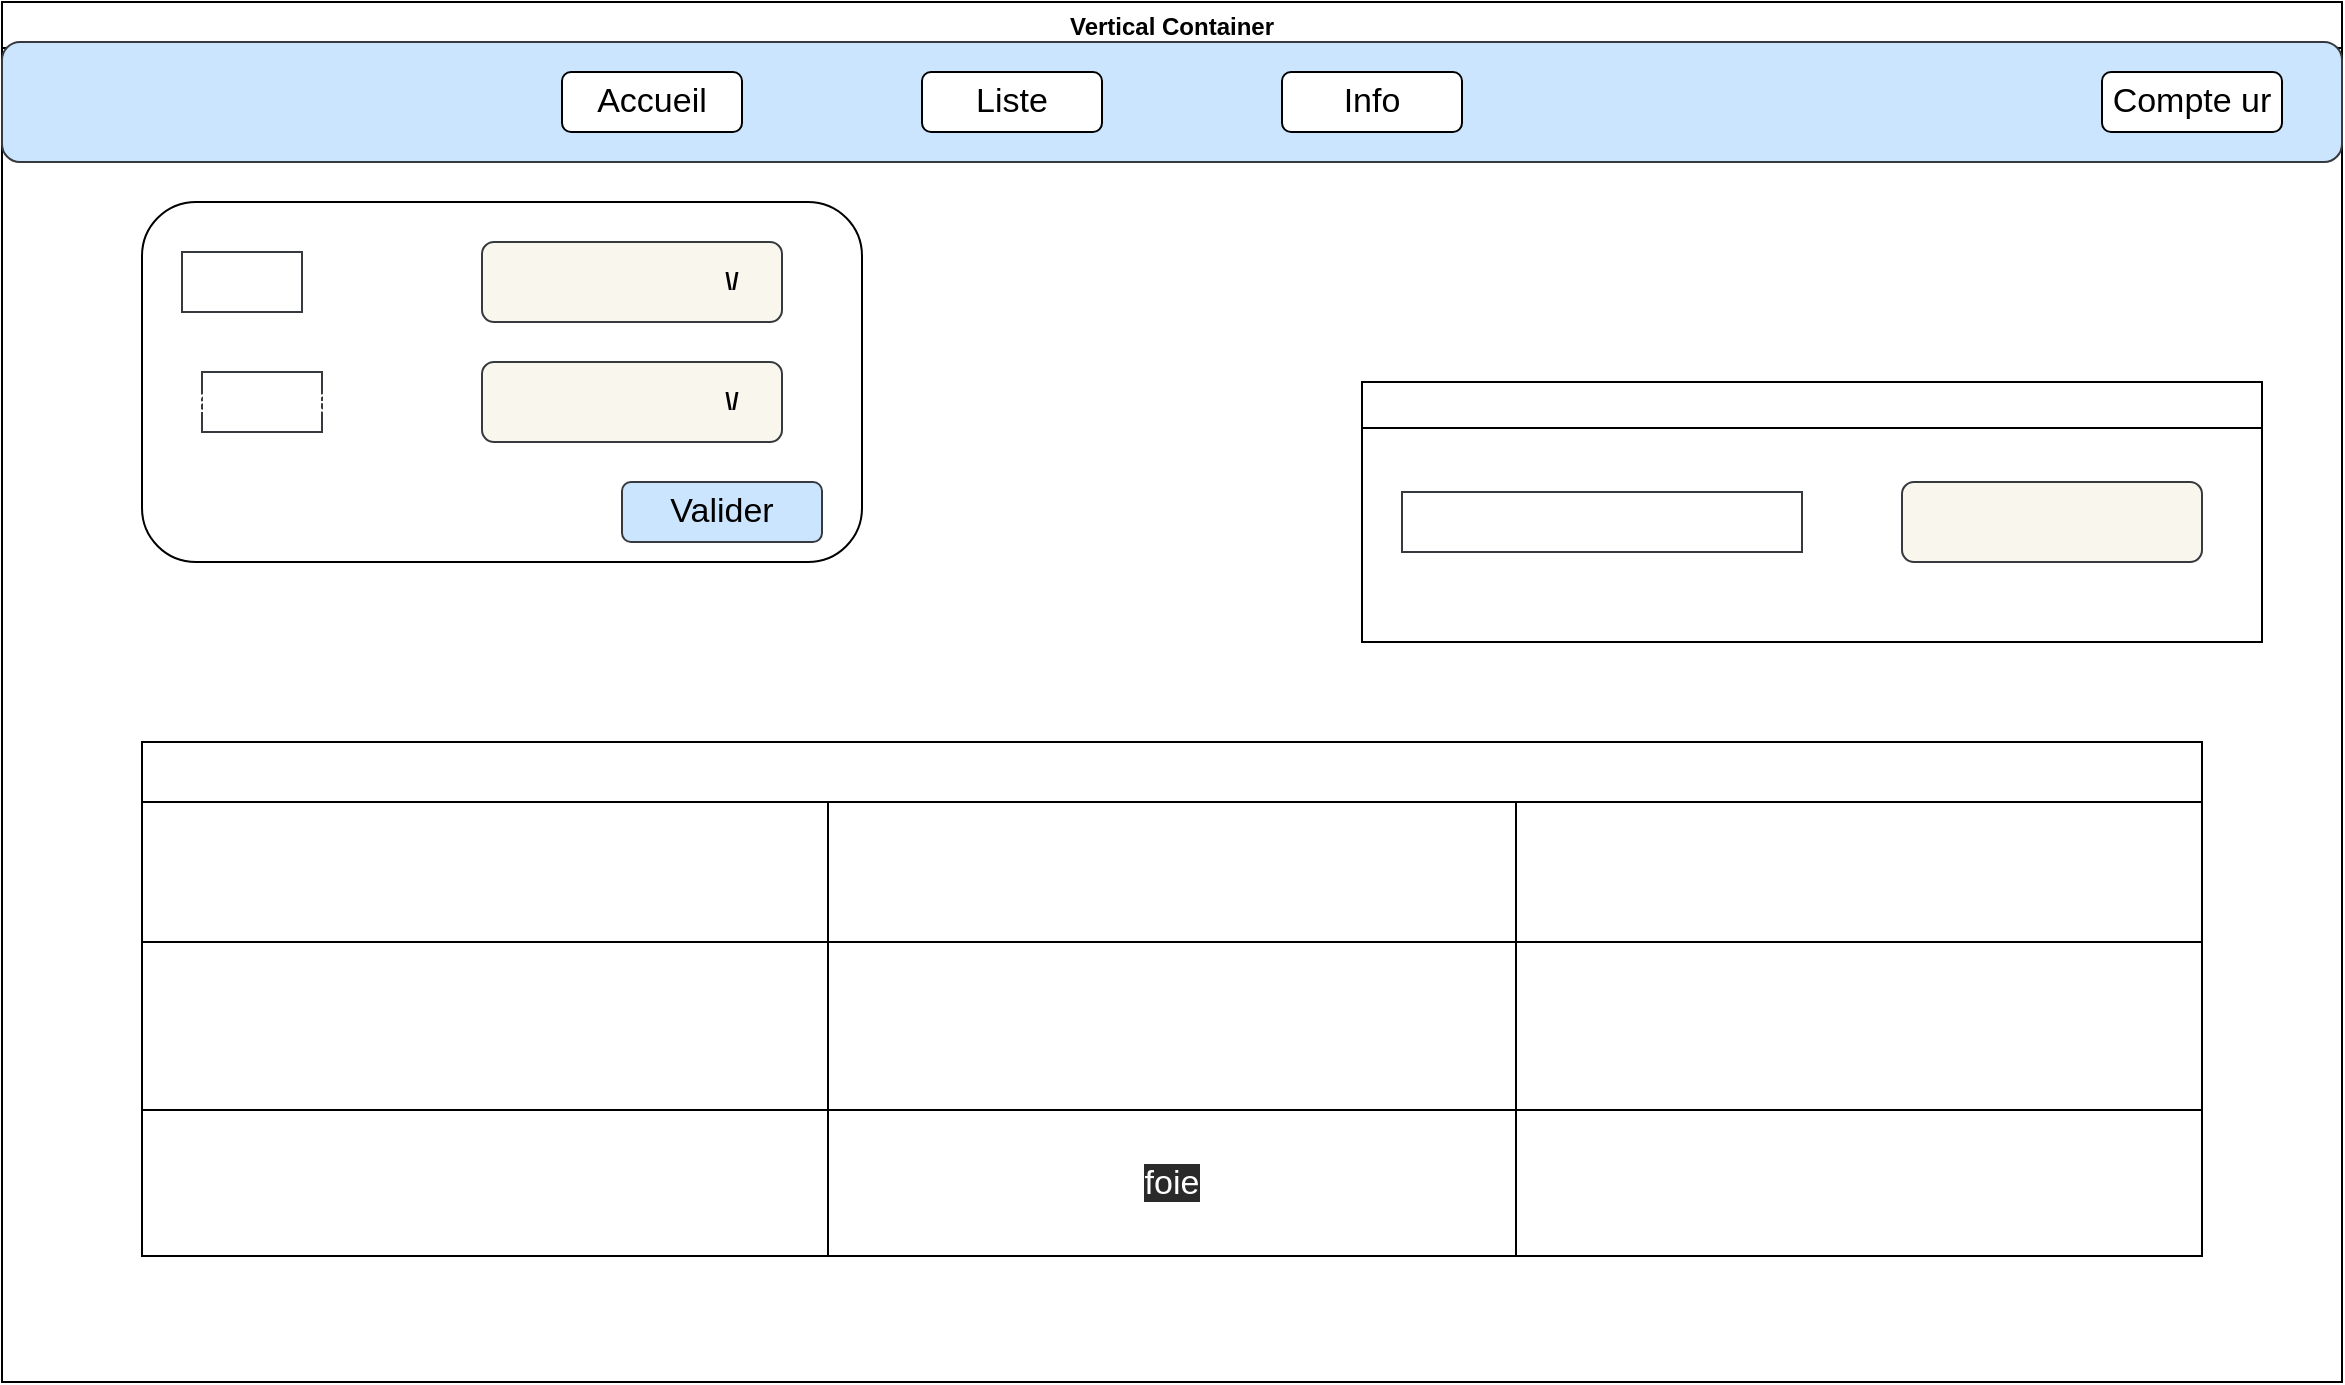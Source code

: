 <mxfile>
    <diagram id="6hdYZ8X15zlPcNFYbtH_" name="Page-1">
        <mxGraphModel dx="1617" dy="806" grid="1" gridSize="10" guides="1" tooltips="1" connect="1" arrows="1" fold="1" page="1" pageScale="1" pageWidth="827" pageHeight="1169" math="0" shadow="0">
            <root>
                <mxCell id="0"/>
                <mxCell id="1" parent="0"/>
                <mxCell id="2" value="Vertical Container" style="swimlane;" vertex="1" parent="1">
                    <mxGeometry x="60" y="90" width="1170" height="690" as="geometry"/>
                </mxCell>
                <mxCell id="3" value="" style="rounded=1;whiteSpace=wrap;html=1;" vertex="1" parent="2">
                    <mxGeometry x="70" y="100" width="360" height="180" as="geometry"/>
                </mxCell>
                <mxCell id="4" value="" style="rounded=1;whiteSpace=wrap;html=1;fillColor=#f9f7ed;strokeColor=#36393d;" vertex="1" parent="2">
                    <mxGeometry x="240" y="120" width="150" height="40" as="geometry"/>
                </mxCell>
                <mxCell id="5" value="&lt;font color=&quot;#000000&quot;&gt;\/&lt;/font&gt;" style="text;html=1;align=center;verticalAlign=middle;whiteSpace=wrap;rounded=0;fontStyle=1" vertex="1" parent="2">
                    <mxGeometry x="320" y="110" width="90" height="60" as="geometry"/>
                </mxCell>
                <mxCell id="6" value="" style="rounded=1;whiteSpace=wrap;html=1;fillColor=#f9f7ed;strokeColor=#36393d;" vertex="1" parent="2">
                    <mxGeometry x="240" y="180" width="150" height="40" as="geometry"/>
                </mxCell>
                <mxCell id="7" value="&lt;font color=&quot;#000000&quot;&gt;\/&lt;/font&gt;" style="text;html=1;align=center;verticalAlign=middle;whiteSpace=wrap;rounded=0;fontStyle=1" vertex="1" parent="2">
                    <mxGeometry x="320" y="170" width="90" height="60" as="geometry"/>
                </mxCell>
                <mxCell id="8" value="&lt;font style=&quot;font-size: 17px&quot;&gt;Critère&lt;/font&gt;" style="text;html=1;strokeColor=#36393d;fillColor=none;align=center;verticalAlign=middle;whiteSpace=wrap;rounded=0;fontColor=#FFFFFF;" vertex="1" parent="2">
                    <mxGeometry x="90" y="125" width="60" height="30" as="geometry"/>
                </mxCell>
                <mxCell id="9" value="&lt;font style=&quot;font-size: 17px&quot;&gt;Pathologies&lt;/font&gt;" style="text;html=1;strokeColor=#36393d;fillColor=none;align=center;verticalAlign=middle;whiteSpace=wrap;rounded=0;fontColor=#FFFFFF;" vertex="1" parent="2">
                    <mxGeometry x="100" y="185" width="60" height="30" as="geometry"/>
                </mxCell>
                <mxCell id="10" value="" style="rounded=1;whiteSpace=wrap;html=1;fontSize=17;fillColor=#cce5ff;strokeColor=#36393d;" vertex="1" parent="2">
                    <mxGeometry x="310" y="240" width="100" height="30" as="geometry"/>
                </mxCell>
                <mxCell id="11" value="&lt;font color=&quot;#000000&quot;&gt;Valider&lt;/font&gt;" style="text;html=1;strokeColor=none;fillColor=none;align=center;verticalAlign=middle;whiteSpace=wrap;rounded=0;fontSize=17;fontColor=#FFFFFF;" vertex="1" parent="2">
                    <mxGeometry x="330" y="240" width="60" height="30" as="geometry"/>
                </mxCell>
                <mxCell id="12" value="&lt;font style=&quot;font-size: 17px&quot;&gt;Recherche par pathologie&lt;/font&gt;" style="text;html=1;strokeColor=#36393d;fillColor=none;align=center;verticalAlign=middle;whiteSpace=wrap;rounded=0;fontColor=#FFFFFF;" vertex="1" parent="2">
                    <mxGeometry x="700" y="245" width="200" height="30" as="geometry"/>
                </mxCell>
                <mxCell id="14" value="" style="rounded=1;whiteSpace=wrap;html=1;fontSize=17;fillColor=#cce5ff;strokeColor=#36393d;" vertex="1" parent="2">
                    <mxGeometry y="20" width="1170" height="60" as="geometry"/>
                </mxCell>
                <mxCell id="15" value="Accueil" style="rounded=1;whiteSpace=wrap;html=1;fontSize=17;" vertex="1" parent="2">
                    <mxGeometry x="280" y="35" width="90" height="30" as="geometry"/>
                </mxCell>
                <mxCell id="16" value="Liste" style="rounded=1;whiteSpace=wrap;html=1;fontSize=17;" vertex="1" parent="2">
                    <mxGeometry x="460" y="35" width="90" height="30" as="geometry"/>
                </mxCell>
                <mxCell id="17" value="Info" style="rounded=1;whiteSpace=wrap;html=1;fontSize=17;" vertex="1" parent="2">
                    <mxGeometry x="640" y="35" width="90" height="30" as="geometry"/>
                </mxCell>
                <mxCell id="18" value="Compte ur" style="rounded=1;whiteSpace=wrap;html=1;fontSize=17;" vertex="1" parent="2">
                    <mxGeometry x="1050" y="35" width="90" height="30" as="geometry"/>
                </mxCell>
                <mxCell id="20" value="" style="rounded=1;whiteSpace=wrap;html=1;fillColor=#f9f7ed;strokeColor=#36393d;" vertex="1" parent="2">
                    <mxGeometry x="950" y="240" width="150" height="40" as="geometry"/>
                </mxCell>
                <mxCell id="21" value="Liste des pathologies" style="shape=table;startSize=30;container=1;collapsible=0;childLayout=tableLayout;fontStyle=1;align=center;pointerEvents=1;fontSize=17;fontColor=#FFFFFF;fillColor=none;" vertex="1" parent="2">
                    <mxGeometry x="70" y="370" width="1030" height="257" as="geometry"/>
                </mxCell>
                <mxCell id="22" value="" style="shape=partialRectangle;html=1;whiteSpace=wrap;collapsible=0;dropTarget=0;pointerEvents=0;fillColor=none;top=0;left=0;bottom=0;right=0;points=[[0,0.5],[1,0.5]];portConstraint=eastwest;fontSize=17;fontColor=#000000;" vertex="1" parent="21">
                    <mxGeometry y="30" width="1030" height="70" as="geometry"/>
                </mxCell>
                <mxCell id="23" value="&lt;font color=&quot;#ffffff&quot;&gt;Nom&lt;/font&gt;" style="shape=partialRectangle;html=1;whiteSpace=wrap;connectable=0;fillColor=none;top=0;left=0;bottom=0;right=0;overflow=hidden;pointerEvents=1;fontSize=17;fontColor=#000000;" vertex="1" parent="22">
                    <mxGeometry width="343" height="70" as="geometry">
                        <mxRectangle width="343" height="70" as="alternateBounds"/>
                    </mxGeometry>
                </mxCell>
                <mxCell id="24" value="&lt;font color=&quot;#ffffff&quot;&gt;Critère&lt;/font&gt;" style="shape=partialRectangle;html=1;whiteSpace=wrap;connectable=0;fillColor=none;top=0;left=0;bottom=0;right=0;overflow=hidden;pointerEvents=1;fontSize=17;fontColor=#000000;" vertex="1" parent="22">
                    <mxGeometry x="343" width="344" height="70" as="geometry">
                        <mxRectangle width="344" height="70" as="alternateBounds"/>
                    </mxGeometry>
                </mxCell>
                <mxCell id="25" value="&lt;font color=&quot;#ffffff&quot;&gt;Caractéristiques&lt;/font&gt;" style="shape=partialRectangle;html=1;whiteSpace=wrap;connectable=0;fillColor=none;top=0;left=0;bottom=0;right=0;overflow=hidden;pointerEvents=1;fontSize=17;fontColor=#000000;" vertex="1" parent="22">
                    <mxGeometry x="687" width="343" height="70" as="geometry">
                        <mxRectangle width="343" height="70" as="alternateBounds"/>
                    </mxGeometry>
                </mxCell>
                <mxCell id="26" value="" style="shape=partialRectangle;html=1;whiteSpace=wrap;collapsible=0;dropTarget=0;pointerEvents=0;fillColor=none;top=0;left=0;bottom=0;right=0;points=[[0,0.5],[1,0.5]];portConstraint=eastwest;fontSize=17;fontColor=#000000;" vertex="1" parent="21">
                    <mxGeometry y="100" width="1030" height="84" as="geometry"/>
                </mxCell>
                <mxCell id="27" value="&lt;font color=&quot;#ffffff&quot;&gt;Meridien&lt;/font&gt;" style="shape=partialRectangle;html=1;whiteSpace=wrap;connectable=0;fillColor=none;top=0;left=0;bottom=0;right=0;overflow=hidden;pointerEvents=1;fontSize=17;fontColor=#000000;" vertex="1" parent="26">
                    <mxGeometry width="343" height="84" as="geometry">
                        <mxRectangle width="343" height="84" as="alternateBounds"/>
                    </mxGeometry>
                </mxCell>
                <mxCell id="28" value="&lt;font color=&quot;#ffffff&quot;&gt;poumon&lt;/font&gt;" style="shape=partialRectangle;html=1;whiteSpace=wrap;connectable=0;fillColor=none;top=0;left=0;bottom=0;right=0;overflow=hidden;pointerEvents=1;fontSize=17;fontColor=#000000;" vertex="1" parent="26">
                    <mxGeometry x="343" width="344" height="84" as="geometry">
                        <mxRectangle width="344" height="84" as="alternateBounds"/>
                    </mxGeometry>
                </mxCell>
                <mxCell id="29" value="&lt;font color=&quot;#ffffff&quot;&gt;interne&lt;/font&gt;" style="shape=partialRectangle;html=1;whiteSpace=wrap;connectable=0;fillColor=none;top=0;left=0;bottom=0;right=0;overflow=hidden;pointerEvents=1;fontSize=17;fontColor=#000000;" vertex="1" parent="26">
                    <mxGeometry x="687" width="343" height="84" as="geometry">
                        <mxRectangle width="343" height="84" as="alternateBounds"/>
                    </mxGeometry>
                </mxCell>
                <mxCell id="30" value="" style="shape=partialRectangle;html=1;whiteSpace=wrap;collapsible=0;dropTarget=0;pointerEvents=0;fillColor=none;top=0;left=0;bottom=0;right=0;points=[[0,0.5],[1,0.5]];portConstraint=eastwest;fontSize=17;fontColor=#000000;" vertex="1" parent="21">
                    <mxGeometry y="184" width="1030" height="73" as="geometry"/>
                </mxCell>
                <mxCell id="31" value="&lt;span style=&quot;color: rgb(255 , 255 , 255)&quot;&gt;Meridien&lt;/span&gt;" style="shape=partialRectangle;html=1;whiteSpace=wrap;connectable=0;fillColor=none;top=0;left=0;bottom=0;right=0;overflow=hidden;pointerEvents=1;fontSize=17;fontColor=#000000;" vertex="1" parent="30">
                    <mxGeometry width="343" height="73" as="geometry">
                        <mxRectangle width="343" height="73" as="alternateBounds"/>
                    </mxGeometry>
                </mxCell>
                <mxCell id="32" value="&lt;span style=&quot;color: rgb(255 , 255 , 255) ; font-family: &amp;#34;helvetica&amp;#34; ; font-size: 17px ; font-style: normal ; font-weight: 400 ; letter-spacing: normal ; text-align: center ; text-indent: 0px ; text-transform: none ; word-spacing: 0px ; background-color: rgb(42 , 42 , 42) ; display: inline ; float: none&quot;&gt;foie&lt;/span&gt;" style="shape=partialRectangle;html=1;whiteSpace=wrap;connectable=0;fillColor=none;top=0;left=0;bottom=0;right=0;overflow=hidden;pointerEvents=1;fontSize=17;fontColor=#000000;" vertex="1" parent="30">
                    <mxGeometry x="343" width="344" height="73" as="geometry">
                        <mxRectangle width="344" height="73" as="alternateBounds"/>
                    </mxGeometry>
                </mxCell>
                <mxCell id="33" value="&lt;span style=&quot;color: rgb(255 , 255 , 255)&quot;&gt;externe&lt;/span&gt;" style="shape=partialRectangle;html=1;whiteSpace=wrap;connectable=0;fillColor=none;top=0;left=0;bottom=0;right=0;overflow=hidden;pointerEvents=1;fontSize=17;fontColor=#000000;" vertex="1" parent="30">
                    <mxGeometry x="687" width="343" height="73" as="geometry">
                        <mxRectangle width="343" height="73" as="alternateBounds"/>
                    </mxGeometry>
                </mxCell>
                <mxCell id="34" value="Que si user connecté" style="swimlane;fontSize=17;fontColor=#FFFFFF;fillColor=none;" vertex="1" parent="2">
                    <mxGeometry x="680" y="190" width="450" height="130" as="geometry"/>
                </mxCell>
            </root>
        </mxGraphModel>
    </diagram>
</mxfile>